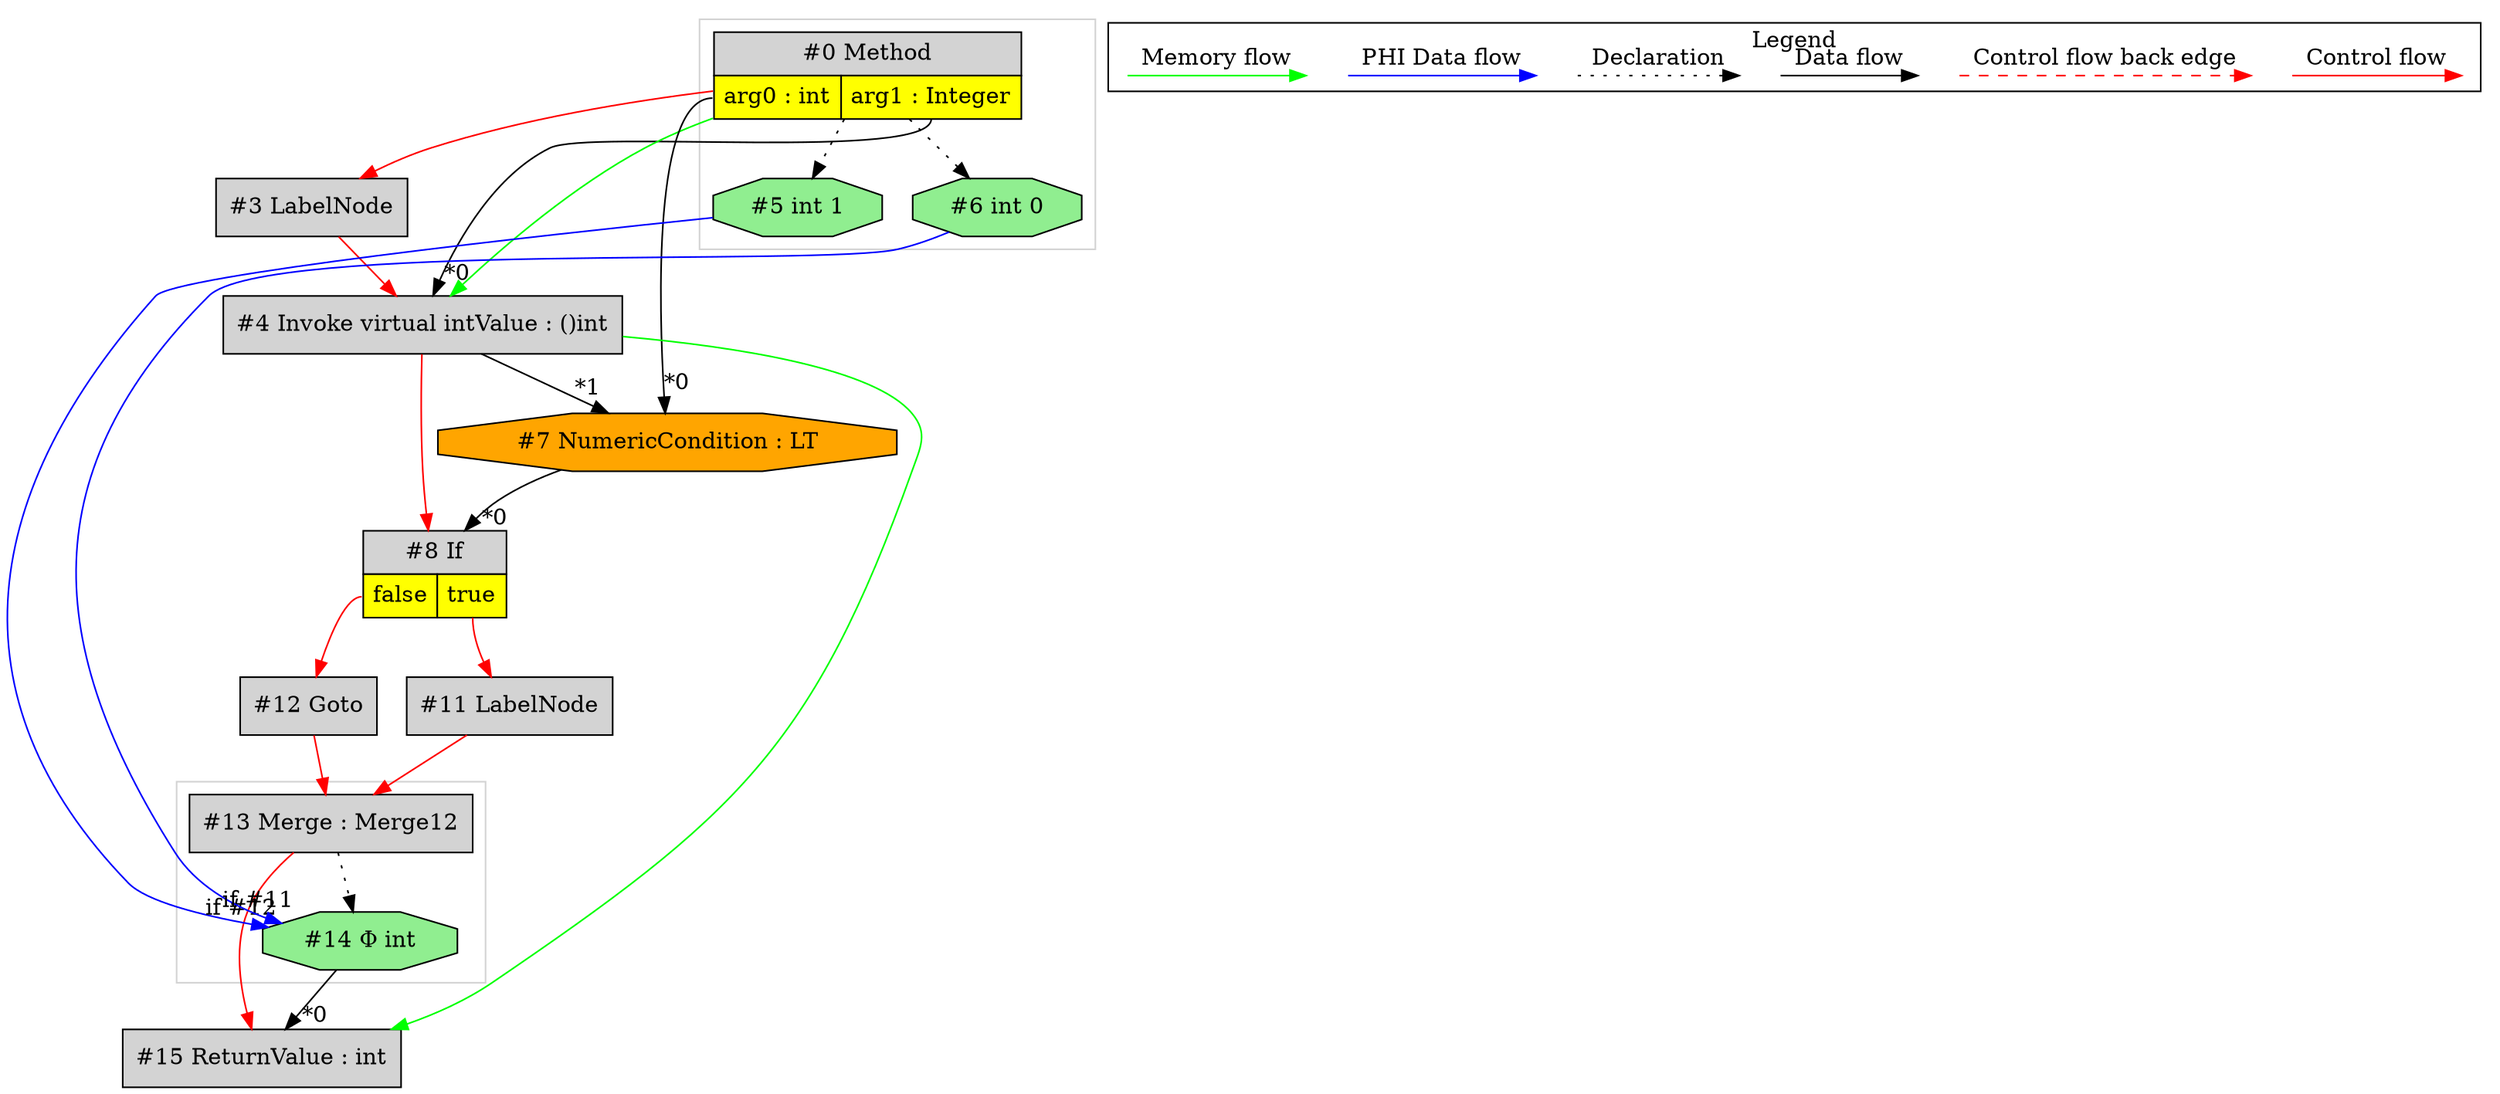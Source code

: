 digraph {
 ordering="in";
 node0[margin="0", label=<<table border="0" cellborder="1" cellspacing="0" cellpadding="5"><tr><td colspan="2">#0 Method</td></tr><tr><td port="prj1" bgcolor="yellow">arg0 : int</td><td port="prj2" bgcolor="yellow">arg1 : Integer</td></tr></table>>,shape=none, fillcolor=lightgrey, style=filled];
 node4[label="#4 Invoke virtual intValue : ()int",shape=box, fillcolor=lightgrey, style=filled];
 node0:prj2 -> node4[headlabel="*0", labeldistance=2];
 node3 -> node4[labeldistance=2, color=red, fontcolor=red];
 node0 -> node4[labeldistance=2, color=green, constraint=false];
 node3[label="#3 LabelNode",shape=box, fillcolor=lightgrey, style=filled];
 node0 -> node3[labeldistance=2, color=red, fontcolor=red];
 node7[label="#7 NumericCondition : LT",shape=octagon, fillcolor=orange, style=filled];
 node0:prj1 -> node7[headlabel="*0", labeldistance=2];
 node4 -> node7[headlabel="*1", labeldistance=2];
 node8[margin="0", label=<<table border="0" cellborder="1" cellspacing="0" cellpadding="5"><tr><td colspan="2">#8 If</td></tr><tr><td port="prj10" bgcolor="yellow">false</td><td port="prj9" bgcolor="yellow">true</td></tr></table>>,shape=none, fillcolor=lightgrey, style=filled];
 node7 -> node8[headlabel="*0", labeldistance=2];
 node4 -> node8[labeldistance=2, color=red, fontcolor=red];
 node12[label="#12 Goto",shape=box, fillcolor=lightgrey, style=filled];
 node8:prj10 -> node12[labeldistance=2, color=red, fontcolor=red];
 node13[label="#13 Merge : Merge12",shape=box, fillcolor=lightgrey, style=filled];
 node12 -> node13[labeldistance=2, color=red, fontcolor=red];
 node11 -> node13[labeldistance=2, color=red, fontcolor=red];
 node11[label="#11 LabelNode",shape=box, fillcolor=lightgrey, style=filled];
 node8:prj9 -> node11[labeldistance=2, color=red, fontcolor=red];
 node15[label="#15 ReturnValue : int",shape=box, fillcolor=lightgrey, style=filled];
 node14 -> node15[headlabel="*0", labeldistance=2];
 node13 -> node15[labeldistance=2, color=red, fontcolor=red];
 node4 -> node15[labeldistance=2, color=green, constraint=false];
 node14[label="#14 Φ int",shape=octagon, fillcolor=lightgreen, style=filled];
 node13 -> node14[style=dotted];
 node5 -> node14[headlabel="if #12", labeldistance=2, color=blue, constraint=false];
 node6 -> node14[headlabel="if #11", labeldistance=2, color=blue, constraint=false];
 node6[label="#6 int 0",shape=octagon, fillcolor=lightgreen, style=filled];
 node0 -> node6[style=dotted];
 node5[label="#5 int 1",shape=octagon, fillcolor=lightgreen, style=filled];
 node0 -> node5[style=dotted];
 subgraph cluster_0 {
  color=lightgray;
  node0;
  node5;
  node6;
 }
 subgraph cluster_1 {
  color=lightgray;
  node13;
  node14;
 }
 subgraph cluster_000 {
  label = "Legend";
  node [shape=point]
  {
   rank=same;
   c0 [style = invis];
   c1 [style = invis];
   c2 [style = invis];
   c3 [style = invis];
   d0 [style = invis];
   d1 [style = invis];
   d2 [style = invis];
   d3 [style = invis];
   d4 [style = invis];
   d5 [style = invis];
   d6 [style = invis];
   d7 [style = invis];
  }
  c0 -> c1 [label="Control flow", style=solid, color=red]
  c2 -> c3 [label="Control flow back edge", style=dashed, color=red]
  d0 -> d1 [label="Data flow"]
  d2 -> d3 [label="Declaration", style=dotted]
  d4 -> d5 [label="PHI Data flow", color=blue]
  d6 -> d7 [label="Memory flow", color=green]
 }

}
